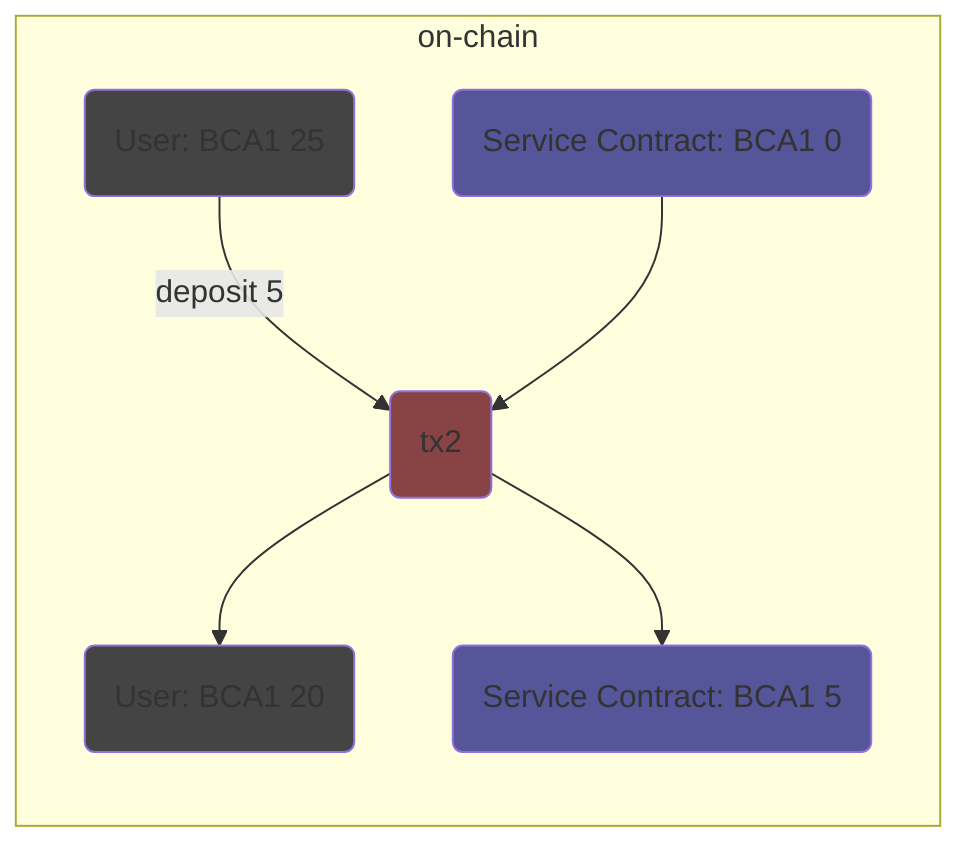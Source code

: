 graph LR

    style tx2 fill:#844
    style User0 fill:#444
    style User1 fill:#444
    style ServiceContract0 fill:#559
    style ServiceContract1 fill:#559

    subgraph on-chain
    %% tx2 - user reserves tokens for service charge
    tx2("tx2")
    %% inputs
    User0("User: BCA1 25") -->|"deposit 5"| tx2
    ServiceContract0("Service Contract: BCA1 0") --> tx2

    %% outputs
    tx2 --> User1("User: BCA1 20")
    tx2 --> ServiceContract1("Service Contract: BCA1 5")
    end